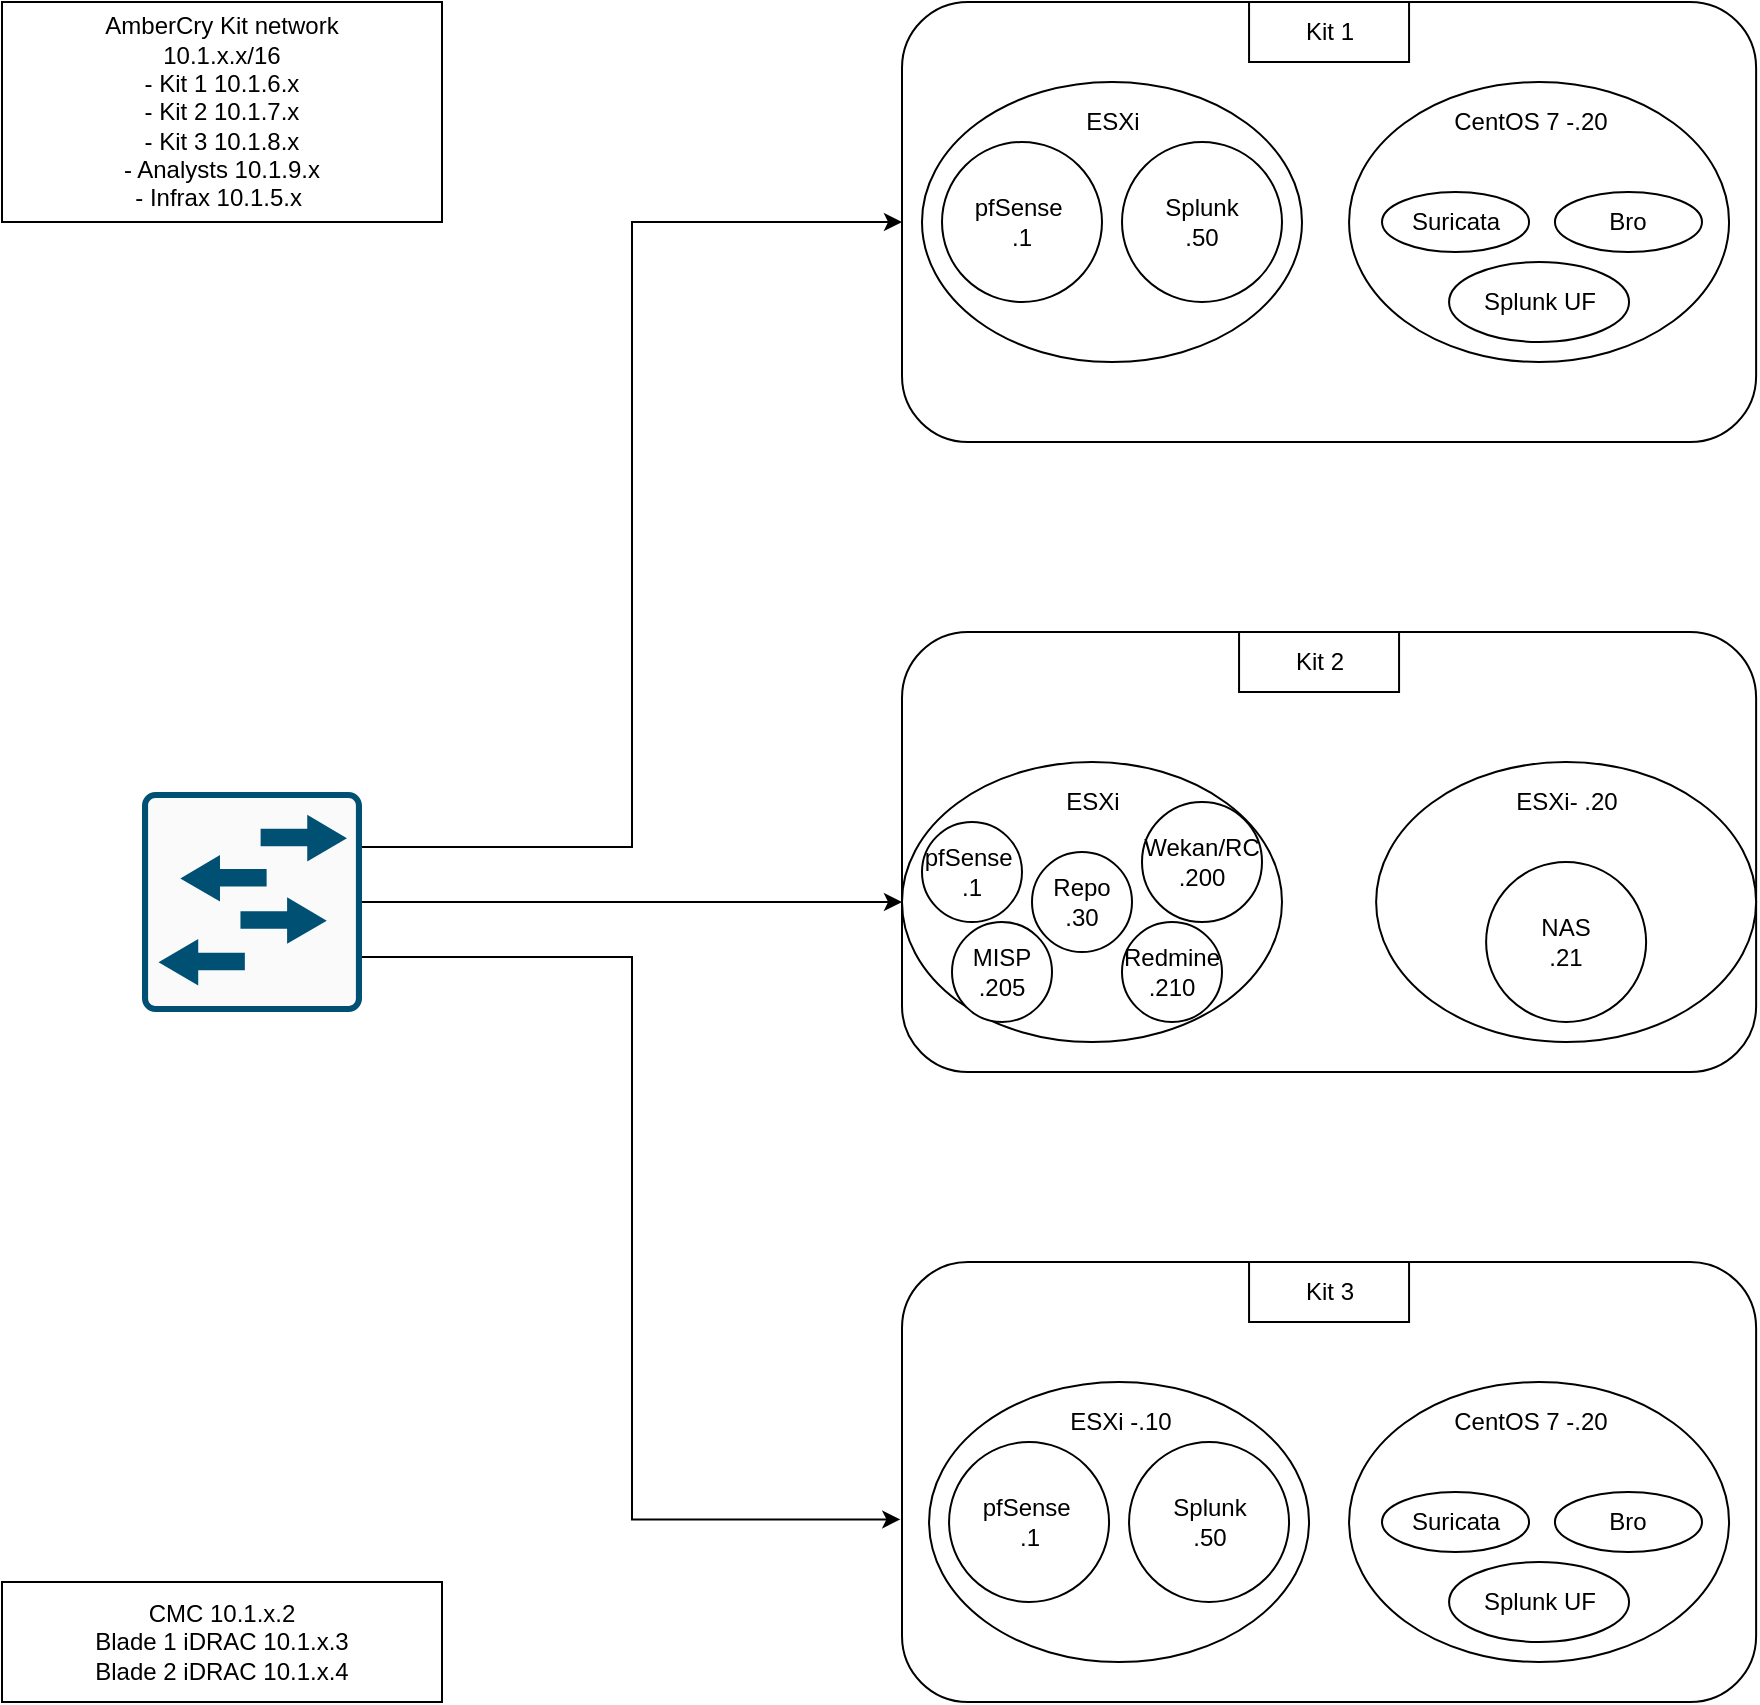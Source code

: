 <mxfile version="15.8.9" type="device"><diagram id="CMgPBRVilIQr2bbhV4lm" name="Page-1"><mxGraphModel dx="1038" dy="617" grid="1" gridSize="10" guides="1" tooltips="1" connect="1" arrows="1" fold="1" page="1" pageScale="1" pageWidth="1100" pageHeight="850" math="0" shadow="0"><root><mxCell id="0"/><mxCell id="1" parent="0"/><mxCell id="92bu6UTixAcvRP3pWc0x-3" value="" style="rounded=1;whiteSpace=wrap;html=1;" vertex="1" parent="1"><mxGeometry x="450" y="315" width="427.06" height="220" as="geometry"/></mxCell><mxCell id="92bu6UTixAcvRP3pWc0x-4" value="" style="rounded=1;whiteSpace=wrap;html=1;" vertex="1" parent="1"><mxGeometry x="450" width="427.06" height="220" as="geometry"/></mxCell><mxCell id="92bu6UTixAcvRP3pWc0x-5" value="" style="rounded=1;whiteSpace=wrap;html=1;" vertex="1" parent="1"><mxGeometry x="450" y="630" width="427.06" height="220" as="geometry"/></mxCell><mxCell id="92bu6UTixAcvRP3pWc0x-6" value="Kit 1" style="rounded=0;whiteSpace=wrap;html=1;" vertex="1" parent="1"><mxGeometry x="623.53" width="80" height="30" as="geometry"/></mxCell><mxCell id="92bu6UTixAcvRP3pWc0x-7" value="" style="ellipse;whiteSpace=wrap;html=1;" vertex="1" parent="1"><mxGeometry x="460" y="40" width="190" height="140" as="geometry"/></mxCell><mxCell id="92bu6UTixAcvRP3pWc0x-9" value="ESXi" style="text;html=1;resizable=0;autosize=1;align=center;verticalAlign=middle;points=[];fillColor=none;strokeColor=none;rounded=0;" vertex="1" parent="1"><mxGeometry x="535" y="50" width="40" height="20" as="geometry"/></mxCell><mxCell id="92bu6UTixAcvRP3pWc0x-13" value="pfSense&amp;nbsp;&lt;br&gt;.1" style="ellipse;whiteSpace=wrap;html=1;aspect=fixed;" vertex="1" parent="1"><mxGeometry x="470" y="70" width="80" height="80" as="geometry"/></mxCell><mxCell id="92bu6UTixAcvRP3pWc0x-15" value="Splunk &lt;br&gt;.50" style="ellipse;whiteSpace=wrap;html=1;aspect=fixed;" vertex="1" parent="1"><mxGeometry x="560" y="70" width="80" height="80" as="geometry"/></mxCell><mxCell id="92bu6UTixAcvRP3pWc0x-20" value="" style="ellipse;whiteSpace=wrap;html=1;" vertex="1" parent="1"><mxGeometry x="463.53" y="690" width="190" height="140" as="geometry"/></mxCell><mxCell id="92bu6UTixAcvRP3pWc0x-21" value="" style="ellipse;whiteSpace=wrap;html=1;" vertex="1" parent="1"><mxGeometry x="673.53" y="690" width="190" height="140" as="geometry"/></mxCell><mxCell id="92bu6UTixAcvRP3pWc0x-22" value="ESXi -.10" style="text;html=1;resizable=0;autosize=1;align=center;verticalAlign=middle;points=[];fillColor=none;strokeColor=none;rounded=0;" vertex="1" parent="1"><mxGeometry x="523.53" y="700" width="70" height="20" as="geometry"/></mxCell><mxCell id="92bu6UTixAcvRP3pWc0x-23" value="CentOS 7 -.20" style="text;html=1;resizable=0;autosize=1;align=center;verticalAlign=middle;points=[];fillColor=none;strokeColor=none;rounded=0;" vertex="1" parent="1"><mxGeometry x="718.53" y="700" width="90" height="20" as="geometry"/></mxCell><mxCell id="92bu6UTixAcvRP3pWc0x-24" value="pfSense&amp;nbsp;&lt;br&gt;.1" style="ellipse;whiteSpace=wrap;html=1;aspect=fixed;" vertex="1" parent="1"><mxGeometry x="473.53" y="720" width="80" height="80" as="geometry"/></mxCell><mxCell id="92bu6UTixAcvRP3pWc0x-25" value="Splunk &lt;br&gt;.50" style="ellipse;whiteSpace=wrap;html=1;aspect=fixed;" vertex="1" parent="1"><mxGeometry x="563.53" y="720" width="80" height="80" as="geometry"/></mxCell><mxCell id="92bu6UTixAcvRP3pWc0x-26" value="Bro" style="ellipse;whiteSpace=wrap;html=1;" vertex="1" parent="1"><mxGeometry x="776.47" y="745" width="73.53" height="30" as="geometry"/></mxCell><mxCell id="92bu6UTixAcvRP3pWc0x-27" value="Suricata" style="ellipse;whiteSpace=wrap;html=1;" vertex="1" parent="1"><mxGeometry x="690" y="745" width="73.53" height="30" as="geometry"/></mxCell><mxCell id="92bu6UTixAcvRP3pWc0x-28" value="Splunk UF" style="ellipse;whiteSpace=wrap;html=1;" vertex="1" parent="1"><mxGeometry x="723.53" y="780" width="90" height="40" as="geometry"/></mxCell><mxCell id="92bu6UTixAcvRP3pWc0x-34" value="" style="ellipse;whiteSpace=wrap;html=1;" vertex="1" parent="1"><mxGeometry x="450" y="380" width="190" height="140" as="geometry"/></mxCell><mxCell id="92bu6UTixAcvRP3pWc0x-35" value="ESXi" style="text;html=1;resizable=0;autosize=1;align=center;verticalAlign=middle;points=[];fillColor=none;strokeColor=none;rounded=0;" vertex="1" parent="1"><mxGeometry x="525" y="390" width="40" height="20" as="geometry"/></mxCell><mxCell id="92bu6UTixAcvRP3pWc0x-36" value="pfSense&amp;nbsp;&lt;br&gt;.1" style="ellipse;whiteSpace=wrap;html=1;aspect=fixed;" vertex="1" parent="1"><mxGeometry x="460" y="410" width="50" height="50" as="geometry"/></mxCell><mxCell id="92bu6UTixAcvRP3pWc0x-38" value="" style="ellipse;whiteSpace=wrap;html=1;" vertex="1" parent="1"><mxGeometry x="687.06" y="380" width="190" height="140" as="geometry"/></mxCell><mxCell id="92bu6UTixAcvRP3pWc0x-39" value="ESXi- .20" style="text;html=1;resizable=0;autosize=1;align=center;verticalAlign=middle;points=[];fillColor=none;strokeColor=none;rounded=0;" vertex="1" parent="1"><mxGeometry x="747.06" y="390" width="70" height="20" as="geometry"/></mxCell><mxCell id="92bu6UTixAcvRP3pWc0x-41" value="NAS&lt;br&gt;.21" style="ellipse;whiteSpace=wrap;html=1;aspect=fixed;" vertex="1" parent="1"><mxGeometry x="742.06" y="430" width="80" height="80" as="geometry"/></mxCell><mxCell id="92bu6UTixAcvRP3pWc0x-42" value="" style="ellipse;whiteSpace=wrap;html=1;" vertex="1" parent="1"><mxGeometry x="673.53" y="40" width="190" height="140" as="geometry"/></mxCell><mxCell id="92bu6UTixAcvRP3pWc0x-43" value="CentOS 7 -.20" style="text;html=1;resizable=0;autosize=1;align=center;verticalAlign=middle;points=[];fillColor=none;strokeColor=none;rounded=0;" vertex="1" parent="1"><mxGeometry x="718.53" y="50" width="90" height="20" as="geometry"/></mxCell><mxCell id="92bu6UTixAcvRP3pWc0x-44" value="Bro" style="ellipse;whiteSpace=wrap;html=1;" vertex="1" parent="1"><mxGeometry x="776.47" y="95" width="73.53" height="30" as="geometry"/></mxCell><mxCell id="92bu6UTixAcvRP3pWc0x-45" value="Suricata" style="ellipse;whiteSpace=wrap;html=1;" vertex="1" parent="1"><mxGeometry x="690" y="95" width="73.53" height="30" as="geometry"/></mxCell><mxCell id="92bu6UTixAcvRP3pWc0x-46" value="Splunk UF" style="ellipse;whiteSpace=wrap;html=1;" vertex="1" parent="1"><mxGeometry x="723.53" y="130" width="90" height="40" as="geometry"/></mxCell><mxCell id="92bu6UTixAcvRP3pWc0x-47" value="MISP&lt;br&gt;.205" style="ellipse;whiteSpace=wrap;html=1;aspect=fixed;" vertex="1" parent="1"><mxGeometry x="475" y="460" width="50" height="50" as="geometry"/></mxCell><mxCell id="92bu6UTixAcvRP3pWc0x-48" value="Wekan/RC&lt;br&gt;.200" style="ellipse;whiteSpace=wrap;html=1;aspect=fixed;" vertex="1" parent="1"><mxGeometry x="570" y="400" width="60" height="60" as="geometry"/></mxCell><mxCell id="92bu6UTixAcvRP3pWc0x-49" value="Redmine&lt;br&gt;.210" style="ellipse;whiteSpace=wrap;html=1;aspect=fixed;" vertex="1" parent="1"><mxGeometry x="560" y="460" width="50" height="50" as="geometry"/></mxCell><mxCell id="92bu6UTixAcvRP3pWc0x-50" value="Repo&lt;br&gt;.30" style="ellipse;whiteSpace=wrap;html=1;aspect=fixed;" vertex="1" parent="1"><mxGeometry x="515" y="425" width="50" height="50" as="geometry"/></mxCell><mxCell id="92bu6UTixAcvRP3pWc0x-51" value="AmberCry Kit network&lt;br&gt;10.1.x.x/16&lt;br&gt;- Kit 1 10.1.6.x&lt;br&gt;- Kit 2 10.1.7.x&lt;br&gt;- Kit 3 10.1.8.x&lt;br&gt;- Analysts 10.1.9.x&lt;br&gt;- Infrax 10.1.5.x&amp;nbsp;" style="rounded=0;whiteSpace=wrap;html=1;" vertex="1" parent="1"><mxGeometry width="220" height="110" as="geometry"/></mxCell><mxCell id="92bu6UTixAcvRP3pWc0x-52" value="Kit 2" style="rounded=0;whiteSpace=wrap;html=1;" vertex="1" parent="1"><mxGeometry x="618.53" y="315" width="80" height="30" as="geometry"/></mxCell><mxCell id="92bu6UTixAcvRP3pWc0x-53" value="Kit 3" style="rounded=0;whiteSpace=wrap;html=1;" vertex="1" parent="1"><mxGeometry x="623.53" y="630" width="80" height="30" as="geometry"/></mxCell><mxCell id="92bu6UTixAcvRP3pWc0x-54" value="CMC 10.1.x.2&lt;br&gt;Blade 1 iDRAC 10.1.x.3&lt;br&gt;Blade 2 iDRAC 10.1.x.4" style="rounded=0;whiteSpace=wrap;html=1;" vertex="1" parent="1"><mxGeometry y="790" width="220" height="60" as="geometry"/></mxCell><mxCell id="92bu6UTixAcvRP3pWc0x-56" style="edgeStyle=orthogonalEdgeStyle;rounded=0;orthogonalLoop=1;jettySize=auto;html=1;exitX=1;exitY=0.5;exitDx=0;exitDy=0;exitPerimeter=0;entryX=0;entryY=0.5;entryDx=0;entryDy=0;" edge="1" parent="1" source="92bu6UTixAcvRP3pWc0x-55" target="92bu6UTixAcvRP3pWc0x-34"><mxGeometry relative="1" as="geometry"/></mxCell><mxCell id="92bu6UTixAcvRP3pWc0x-57" style="edgeStyle=orthogonalEdgeStyle;rounded=0;orthogonalLoop=1;jettySize=auto;html=1;exitX=1;exitY=0.25;exitDx=0;exitDy=0;exitPerimeter=0;entryX=0;entryY=0.5;entryDx=0;entryDy=0;" edge="1" parent="1" source="92bu6UTixAcvRP3pWc0x-55" target="92bu6UTixAcvRP3pWc0x-4"><mxGeometry relative="1" as="geometry"/></mxCell><mxCell id="92bu6UTixAcvRP3pWc0x-58" style="edgeStyle=orthogonalEdgeStyle;rounded=0;orthogonalLoop=1;jettySize=auto;html=1;exitX=1;exitY=0.75;exitDx=0;exitDy=0;exitPerimeter=0;entryX=-0.002;entryY=0.585;entryDx=0;entryDy=0;entryPerimeter=0;" edge="1" parent="1" source="92bu6UTixAcvRP3pWc0x-55" target="92bu6UTixAcvRP3pWc0x-5"><mxGeometry relative="1" as="geometry"/></mxCell><mxCell id="92bu6UTixAcvRP3pWc0x-55" value="" style="sketch=0;points=[[0.015,0.015,0],[0.985,0.015,0],[0.985,0.985,0],[0.015,0.985,0],[0.25,0,0],[0.5,0,0],[0.75,0,0],[1,0.25,0],[1,0.5,0],[1,0.75,0],[0.75,1,0],[0.5,1,0],[0.25,1,0],[0,0.75,0],[0,0.5,0],[0,0.25,0]];verticalLabelPosition=bottom;html=1;verticalAlign=top;aspect=fixed;align=center;pointerEvents=1;shape=mxgraph.cisco19.rect;prIcon=l2_switch;fillColor=#FAFAFA;strokeColor=#005073;" vertex="1" parent="1"><mxGeometry x="70" y="395" width="110" height="110" as="geometry"/></mxCell></root></mxGraphModel></diagram></mxfile>